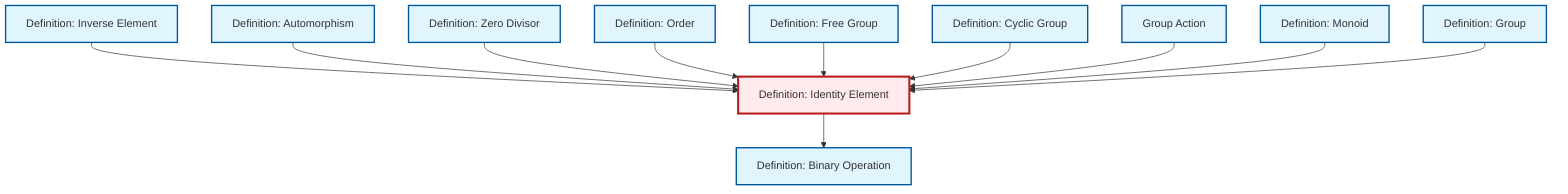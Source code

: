 graph TD
    classDef definition fill:#e1f5fe,stroke:#01579b,stroke-width:2px
    classDef theorem fill:#f3e5f5,stroke:#4a148c,stroke-width:2px
    classDef axiom fill:#fff3e0,stroke:#e65100,stroke-width:2px
    classDef example fill:#e8f5e9,stroke:#1b5e20,stroke-width:2px
    classDef current fill:#ffebee,stroke:#b71c1c,stroke-width:3px
    def-order["Definition: Order"]:::definition
    def-zero-divisor["Definition: Zero Divisor"]:::definition
    def-group-action["Group Action"]:::definition
    def-cyclic-group["Definition: Cyclic Group"]:::definition
    def-binary-operation["Definition: Binary Operation"]:::definition
    def-automorphism["Definition: Automorphism"]:::definition
    def-group["Definition: Group"]:::definition
    def-inverse-element["Definition: Inverse Element"]:::definition
    def-free-group["Definition: Free Group"]:::definition
    def-monoid["Definition: Monoid"]:::definition
    def-identity-element["Definition: Identity Element"]:::definition
    def-inverse-element --> def-identity-element
    def-automorphism --> def-identity-element
    def-zero-divisor --> def-identity-element
    def-order --> def-identity-element
    def-free-group --> def-identity-element
    def-cyclic-group --> def-identity-element
    def-identity-element --> def-binary-operation
    def-group-action --> def-identity-element
    def-monoid --> def-identity-element
    def-group --> def-identity-element
    class def-identity-element current